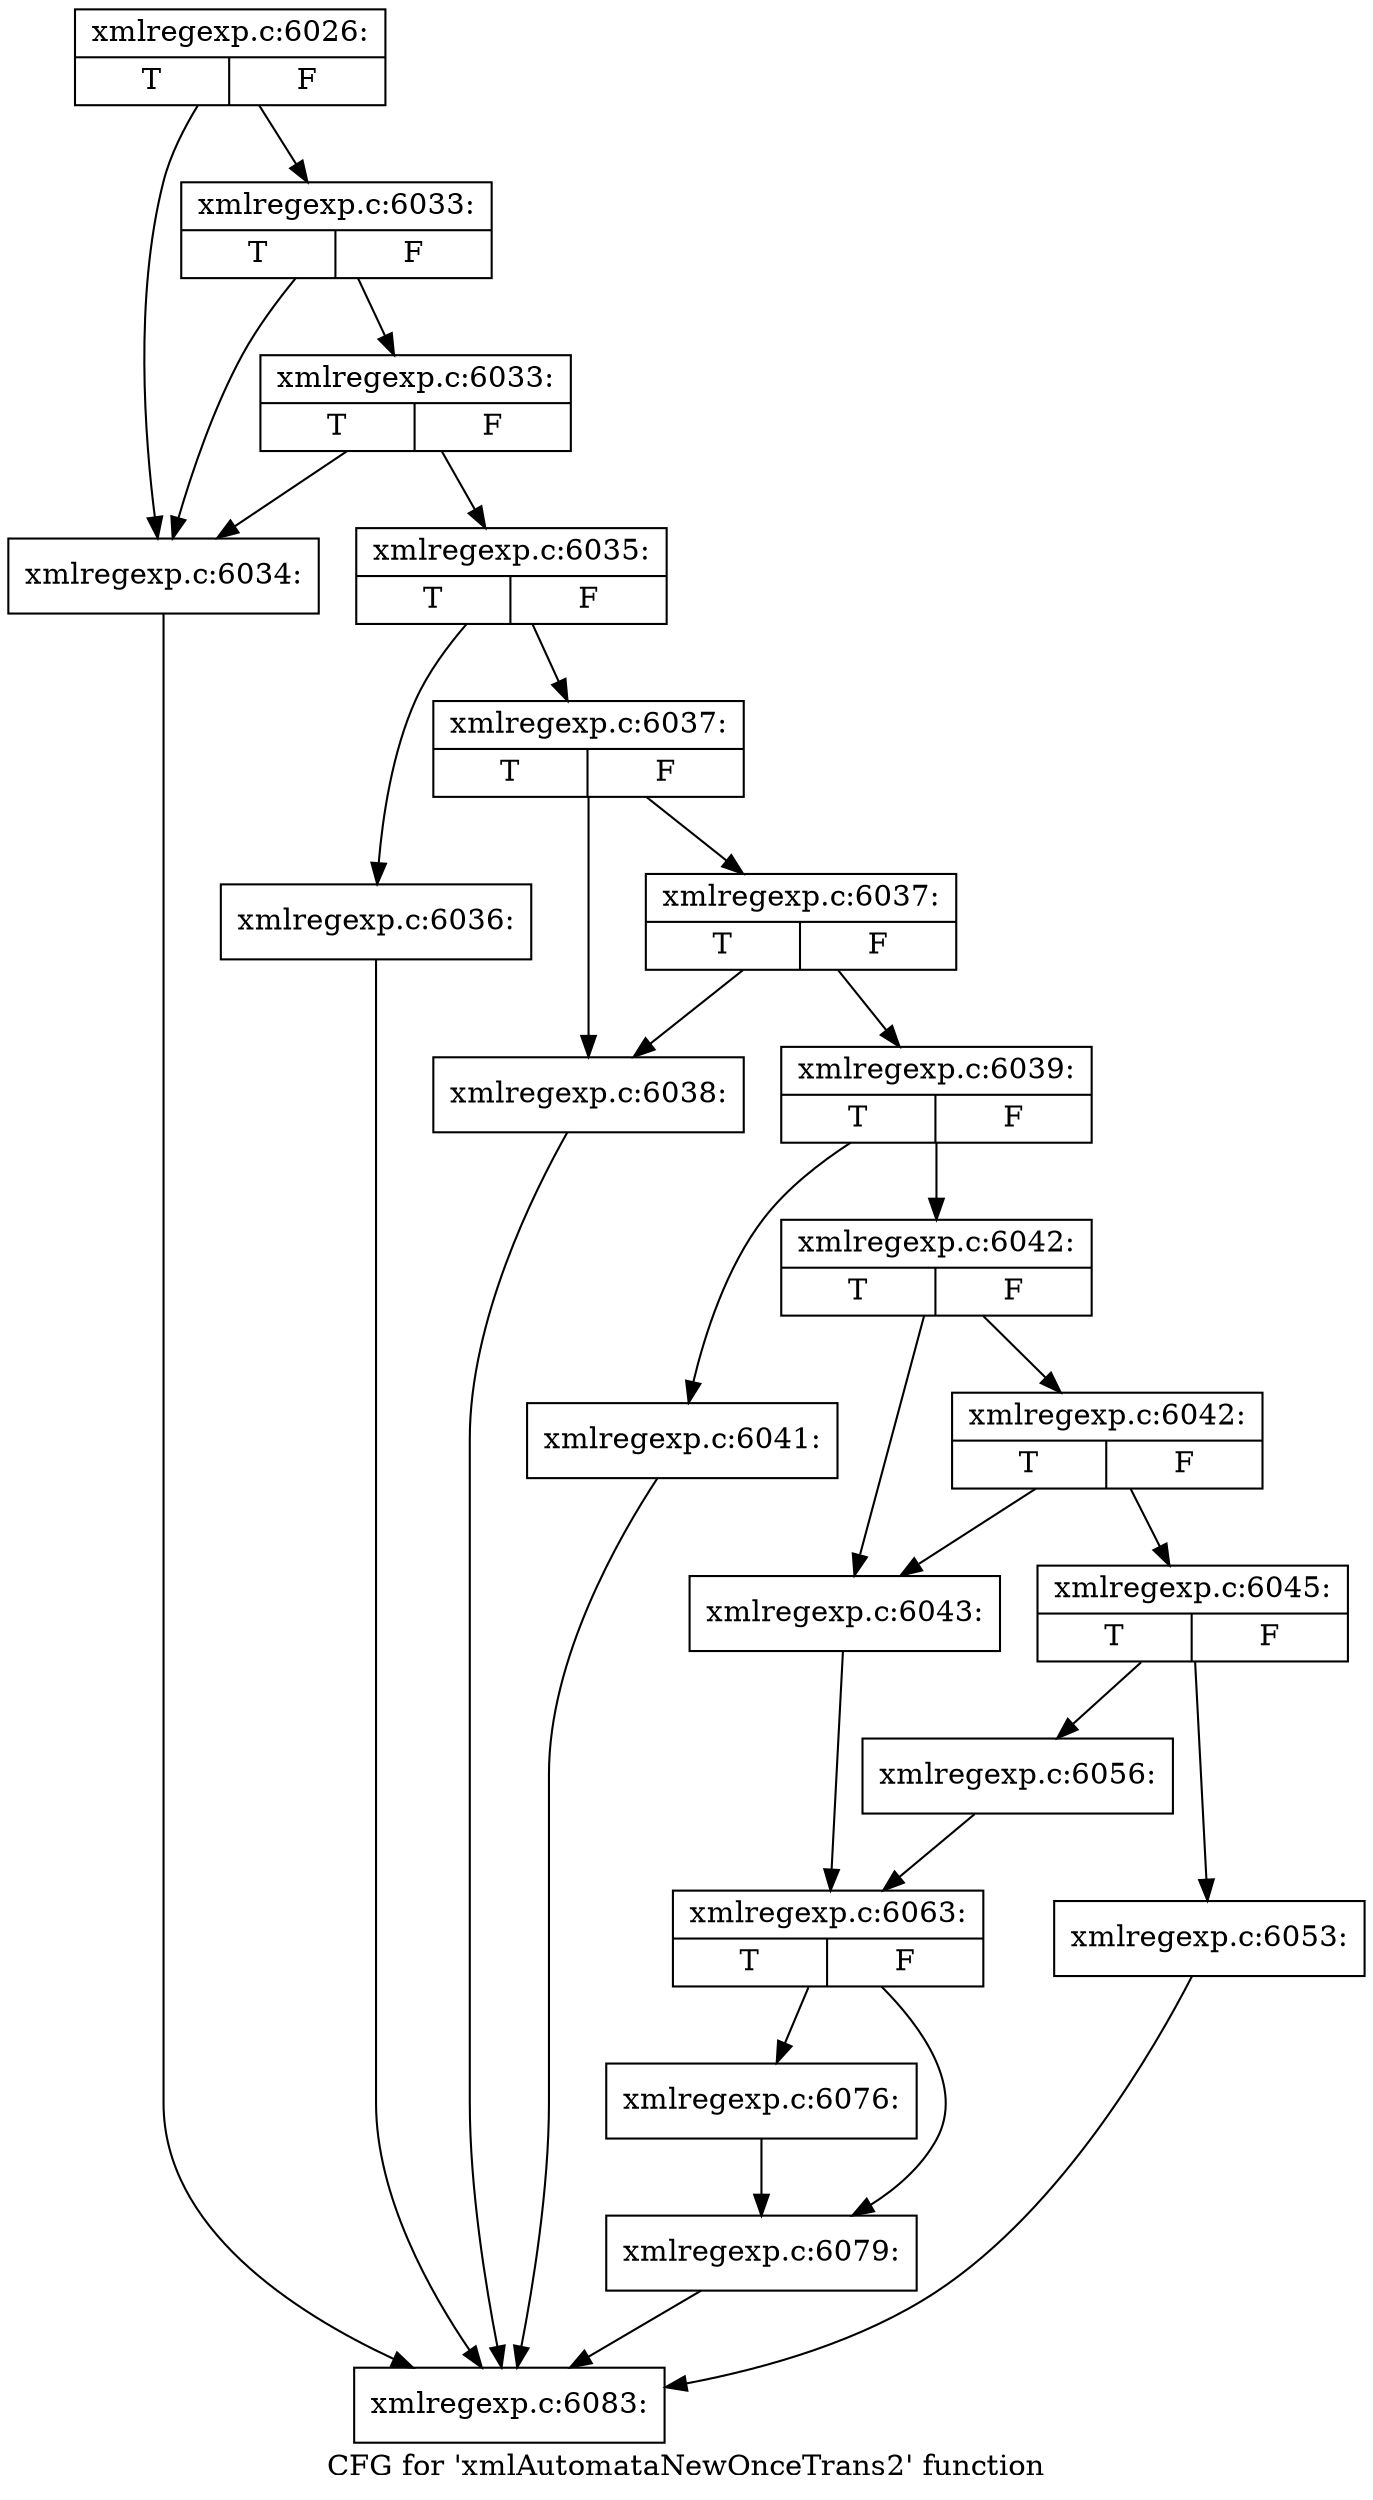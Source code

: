 digraph "CFG for 'xmlAutomataNewOnceTrans2' function" {
	label="CFG for 'xmlAutomataNewOnceTrans2' function";

	Node0x411ca30 [shape=record,label="{xmlregexp.c:6026:|{<s0>T|<s1>F}}"];
	Node0x411ca30 -> Node0x4119610;
	Node0x411ca30 -> Node0x4119730;
	Node0x4119730 [shape=record,label="{xmlregexp.c:6033:|{<s0>T|<s1>F}}"];
	Node0x4119730 -> Node0x4119610;
	Node0x4119730 -> Node0x41196b0;
	Node0x41196b0 [shape=record,label="{xmlregexp.c:6033:|{<s0>T|<s1>F}}"];
	Node0x41196b0 -> Node0x4119610;
	Node0x41196b0 -> Node0x4119660;
	Node0x4119610 [shape=record,label="{xmlregexp.c:6034:}"];
	Node0x4119610 -> Node0x41176b0;
	Node0x4119660 [shape=record,label="{xmlregexp.c:6035:|{<s0>T|<s1>F}}"];
	Node0x4119660 -> Node0x4119fb0;
	Node0x4119660 -> Node0x411a000;
	Node0x4119fb0 [shape=record,label="{xmlregexp.c:6036:}"];
	Node0x4119fb0 -> Node0x41176b0;
	Node0x411a000 [shape=record,label="{xmlregexp.c:6037:|{<s0>T|<s1>F}}"];
	Node0x411a000 -> Node0x411a460;
	Node0x411a000 -> Node0x411a500;
	Node0x411a500 [shape=record,label="{xmlregexp.c:6037:|{<s0>T|<s1>F}}"];
	Node0x411a500 -> Node0x411a460;
	Node0x411a500 -> Node0x411a4b0;
	Node0x411a460 [shape=record,label="{xmlregexp.c:6038:}"];
	Node0x411a460 -> Node0x41176b0;
	Node0x411a4b0 [shape=record,label="{xmlregexp.c:6039:|{<s0>T|<s1>F}}"];
	Node0x411a4b0 -> Node0x411ae90;
	Node0x411a4b0 -> Node0x411aee0;
	Node0x411ae90 [shape=record,label="{xmlregexp.c:6041:}"];
	Node0x411ae90 -> Node0x41176b0;
	Node0x411aee0 [shape=record,label="{xmlregexp.c:6042:|{<s0>T|<s1>F}}"];
	Node0x411aee0 -> Node0x411b340;
	Node0x411aee0 -> Node0x411b430;
	Node0x411b430 [shape=record,label="{xmlregexp.c:6042:|{<s0>T|<s1>F}}"];
	Node0x411b430 -> Node0x411b340;
	Node0x411b430 -> Node0x411b3e0;
	Node0x411b340 [shape=record,label="{xmlregexp.c:6043:}"];
	Node0x411b340 -> Node0x411b390;
	Node0x411b3e0 [shape=record,label="{xmlregexp.c:6045:|{<s0>T|<s1>F}}"];
	Node0x411b3e0 -> Node0x411d3b0;
	Node0x411b3e0 -> Node0x411d400;
	Node0x411d3b0 [shape=record,label="{xmlregexp.c:6053:}"];
	Node0x411d3b0 -> Node0x41176b0;
	Node0x411d400 [shape=record,label="{xmlregexp.c:6056:}"];
	Node0x411d400 -> Node0x411b390;
	Node0x411b390 [shape=record,label="{xmlregexp.c:6063:|{<s0>T|<s1>F}}"];
	Node0x411b390 -> Node0x411dde0;
	Node0x411b390 -> Node0x4120640;
	Node0x411dde0 [shape=record,label="{xmlregexp.c:6076:}"];
	Node0x411dde0 -> Node0x4120640;
	Node0x4120640 [shape=record,label="{xmlregexp.c:6079:}"];
	Node0x4120640 -> Node0x41176b0;
	Node0x41176b0 [shape=record,label="{xmlregexp.c:6083:}"];
}
